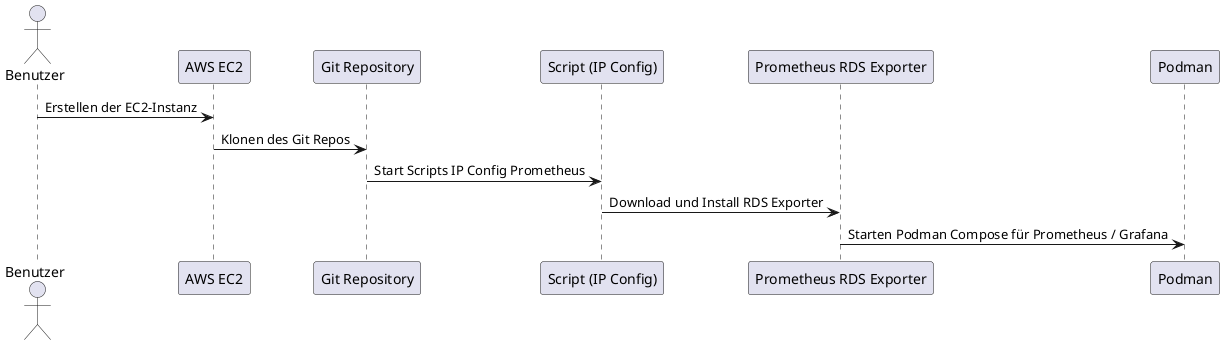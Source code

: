 @startuml Sequenzdiagramm_Prometheus _EC2
actor Benutzer
participant "AWS EC2" as EC2
participant "Git Repository" as Git
participant "Script (IP Config)" as Script
participant "Prometheus RDS Exporter" as Exporter
participant "Podman" as Podman

Benutzer -> EC2: Erstellen der EC2-Instanz
EC2 -> Git: Klonen des Git Repos
Git -> Script: Start Scripts IP Config Prometheus
Script -> Exporter:  Download und Install RDS Exporter
Exporter -> Podman: Starten Podman Compose für Prometheus / Grafana
@enduml

@startuml oltp_to_olap
participant "WMS (Online Transaction Processing)" as WMS
participant "ETL (Extract, Transform, Load)" as ETL
participant "DWH (Online Analytical Processing)" as DWH

WMS -> ETL: Extract Data
ETL -> ETL: Transform Data
ETL -> DWH: Load Data
@enduml


@startuml Sequenzdiagramm_Deployment
actor Benutzer
participant "create_rds_instances.py" as RDS
participant "import_dump_wms.py" as WMS
participant "create_iam_role.py" as Role
participant "create_iam_policy.py" as Policy
participant "create_iam_instance_profile.py" as Profile
participant "create_ec2_instances_prometheus_rds_exporter.py" as EC2

Benutzer -> RDS: Erstellen RDS Instance
RDS -> WMS: Import WMS Dump
WMS -> Role: Erstellen IAM Role
Role -> Policy: Erstellen IAM Policy, Anhängen an Role
Policy -> Profile: Erstellen IAM Instance Profile, Anhängen an Role
Profile -> EC2: Erstellen EC2 Instance, starten Prometheus
@enduml

@startuml Prometheus
participant "Script" as Script
participant "Grafana Image" as Image
participant "Prometheus Container" as Container
participant "Prometheus Tragets" as Datasource
participant "Prometheus Rules" as Rules

Script -> Image: Download Prometheus Image
Image -> Container: Start Prometheus Container
Container -> Datasource: Import Prometheus Targets
Datasource -> Rules: Import Prometheus Rules
@enduml

@startuml Grafana
participant "Script" as Script
participant "Grafana Image" as Image
participant "Grafana Container" as Container
participant "Grafana Datasource" as Datasource
participant "Grafana Dashboard" as Dashboard

Script -> Image: Download Grafana Image
Image -> Container: Start Grafana Container
Container -> Datasource: Import Prometheus Datasource
Datasource -> Dashboard: Import AWS RDS Dashboards
@enduml
